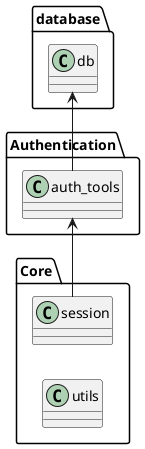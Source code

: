 @startuml authentication

left to right direction

package "Core"{
    class  "session"
    class  "utils"
}

package "Authentication"{    
    class  "auth_tools"  
}

package "database"{
    class "db"
}

"session" -> "auth_tools"
"auth_tools" -> "db"


@enduml